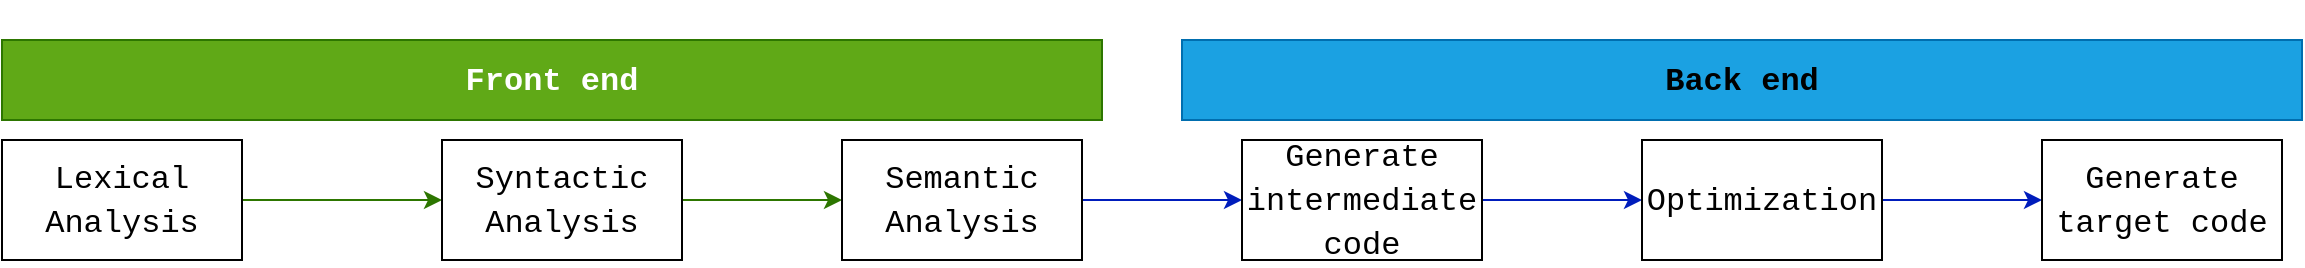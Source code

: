 <mxfile>
    <diagram id="e93RV_Hw65qzttHAeFEB" name="Page-1">
        <mxGraphModel dx="592" dy="584" grid="1" gridSize="10" guides="1" tooltips="1" connect="1" arrows="1" fold="1" page="1" pageScale="1" pageWidth="827" pageHeight="1169" math="0" shadow="0">
            <root>
                <mxCell id="0"/>
                <mxCell id="1" parent="0"/>
                <mxCell id="23" value="" style="edgeStyle=none;html=1;fontColor=#f0f0f0;fillColor=#60a917;strokeColor=#2D7600;" edge="1" parent="1" source="24" target="26">
                    <mxGeometry relative="1" as="geometry"/>
                </mxCell>
                <mxCell id="24" value="&lt;div style=&quot;font-family: consolas, &amp;quot;courier new&amp;quot;, monospace; font-size: 16px; line-height: 22px;&quot;&gt;Lexical Analysis&lt;/div&gt;" style="rounded=0;whiteSpace=wrap;html=1;" vertex="1" parent="1">
                    <mxGeometry x="250" y="90" width="120" height="60" as="geometry"/>
                </mxCell>
                <mxCell id="25" value="" style="edgeStyle=none;html=1;fontColor=#f0f0f0;fillColor=#60a917;strokeColor=#2D7600;" edge="1" parent="1" source="26" target="28">
                    <mxGeometry relative="1" as="geometry"/>
                </mxCell>
                <mxCell id="26" value="&lt;div style=&quot;font-family: &amp;quot;consolas&amp;quot; , &amp;quot;courier new&amp;quot; , monospace ; font-size: 16px ; line-height: 22px&quot;&gt;&lt;div style=&quot;font-family: consolas, &amp;quot;courier new&amp;quot;, monospace; line-height: 22px;&quot;&gt;&lt;div style=&quot;font-family: consolas, &amp;quot;courier new&amp;quot;, monospace; line-height: 22px;&quot;&gt;Syntactic Analysis&lt;/div&gt;&lt;/div&gt;&lt;/div&gt;" style="rounded=0;whiteSpace=wrap;html=1;" vertex="1" parent="1">
                    <mxGeometry x="470" y="90" width="120" height="60" as="geometry"/>
                </mxCell>
                <mxCell id="27" value="" style="edgeStyle=none;html=1;fontColor=#f0f0f0;fillColor=#0050ef;strokeColor=#001DBC;" edge="1" parent="1" source="28" target="30">
                    <mxGeometry relative="1" as="geometry"/>
                </mxCell>
                <mxCell id="28" value="&lt;div style=&quot;font-family: consolas, &amp;quot;courier new&amp;quot;, monospace; font-size: 16px; line-height: 22px;&quot;&gt;Semantic Analysis&lt;/div&gt;" style="whiteSpace=wrap;html=1;rounded=0;" vertex="1" parent="1">
                    <mxGeometry x="670" y="90" width="120" height="60" as="geometry"/>
                </mxCell>
                <mxCell id="29" value="" style="edgeStyle=none;html=1;fontColor=#f0f0f0;fillColor=#0050ef;strokeColor=#001DBC;" edge="1" parent="1" source="30" target="32">
                    <mxGeometry relative="1" as="geometry"/>
                </mxCell>
                <mxCell id="30" value="&lt;div style=&quot;font-family: consolas, &amp;quot;courier new&amp;quot;, monospace; font-size: 16px; line-height: 22px;&quot;&gt;Generate intermediate code&lt;/div&gt;" style="whiteSpace=wrap;html=1;rounded=0;" vertex="1" parent="1">
                    <mxGeometry x="870" y="90" width="120" height="60" as="geometry"/>
                </mxCell>
                <mxCell id="31" value="" style="edgeStyle=none;html=1;fontColor=#f0f0f0;fillColor=#0050ef;strokeColor=#001DBC;" edge="1" parent="1" source="32" target="33">
                    <mxGeometry relative="1" as="geometry"/>
                </mxCell>
                <mxCell id="32" value="&lt;div style=&quot;font-family: consolas, &amp;quot;courier new&amp;quot;, monospace; font-size: 16px; line-height: 22px;&quot;&gt;Optimization&lt;/div&gt;" style="whiteSpace=wrap;html=1;rounded=0;" vertex="1" parent="1">
                    <mxGeometry x="1070" y="90" width="120" height="60" as="geometry"/>
                </mxCell>
                <mxCell id="33" value="&lt;div style=&quot;font-family: consolas, &amp;quot;courier new&amp;quot;, monospace; font-size: 16px; line-height: 22px;&quot;&gt;Generate target code&lt;/div&gt;" style="whiteSpace=wrap;html=1;rounded=0;" vertex="1" parent="1">
                    <mxGeometry x="1270" y="90" width="120" height="60" as="geometry"/>
                </mxCell>
                <mxCell id="34" value="&#10;&#10;&lt;div style=&quot;font-family: consolas, &amp;quot;courier new&amp;quot;, monospace; font-weight: normal; font-size: 16px; line-height: 22px;&quot;&gt;&lt;div&gt;&lt;span style=&quot;font-weight: bold;&quot;&gt;Front end&lt;/span&gt;&lt;/div&gt;&lt;/div&gt;&#10;&#10;" style="text;html=1;strokeColor=#2D7600;align=center;verticalAlign=middle;whiteSpace=wrap;rounded=0;fillColor=#60a917;fontColor=#FFFFFF;" vertex="1" parent="1">
                    <mxGeometry x="250" y="40" width="550" height="40" as="geometry"/>
                </mxCell>
                <mxCell id="35" value="&lt;div style=&quot;font-family: consolas, &amp;quot;courier new&amp;quot;, monospace; font-size: 16px; line-height: 22px;&quot;&gt;&lt;span style=&quot;font-weight: bold;&quot;&gt;Back end&lt;/span&gt;&lt;/div&gt;" style="text;html=1;strokeColor=#006EAF;fillColor=#1ba1e2;align=center;verticalAlign=middle;whiteSpace=wrap;rounded=0;" vertex="1" parent="1">
                    <mxGeometry x="840" y="40" width="560" height="40" as="geometry"/>
                </mxCell>
            </root>
        </mxGraphModel>
    </diagram>
</mxfile>
